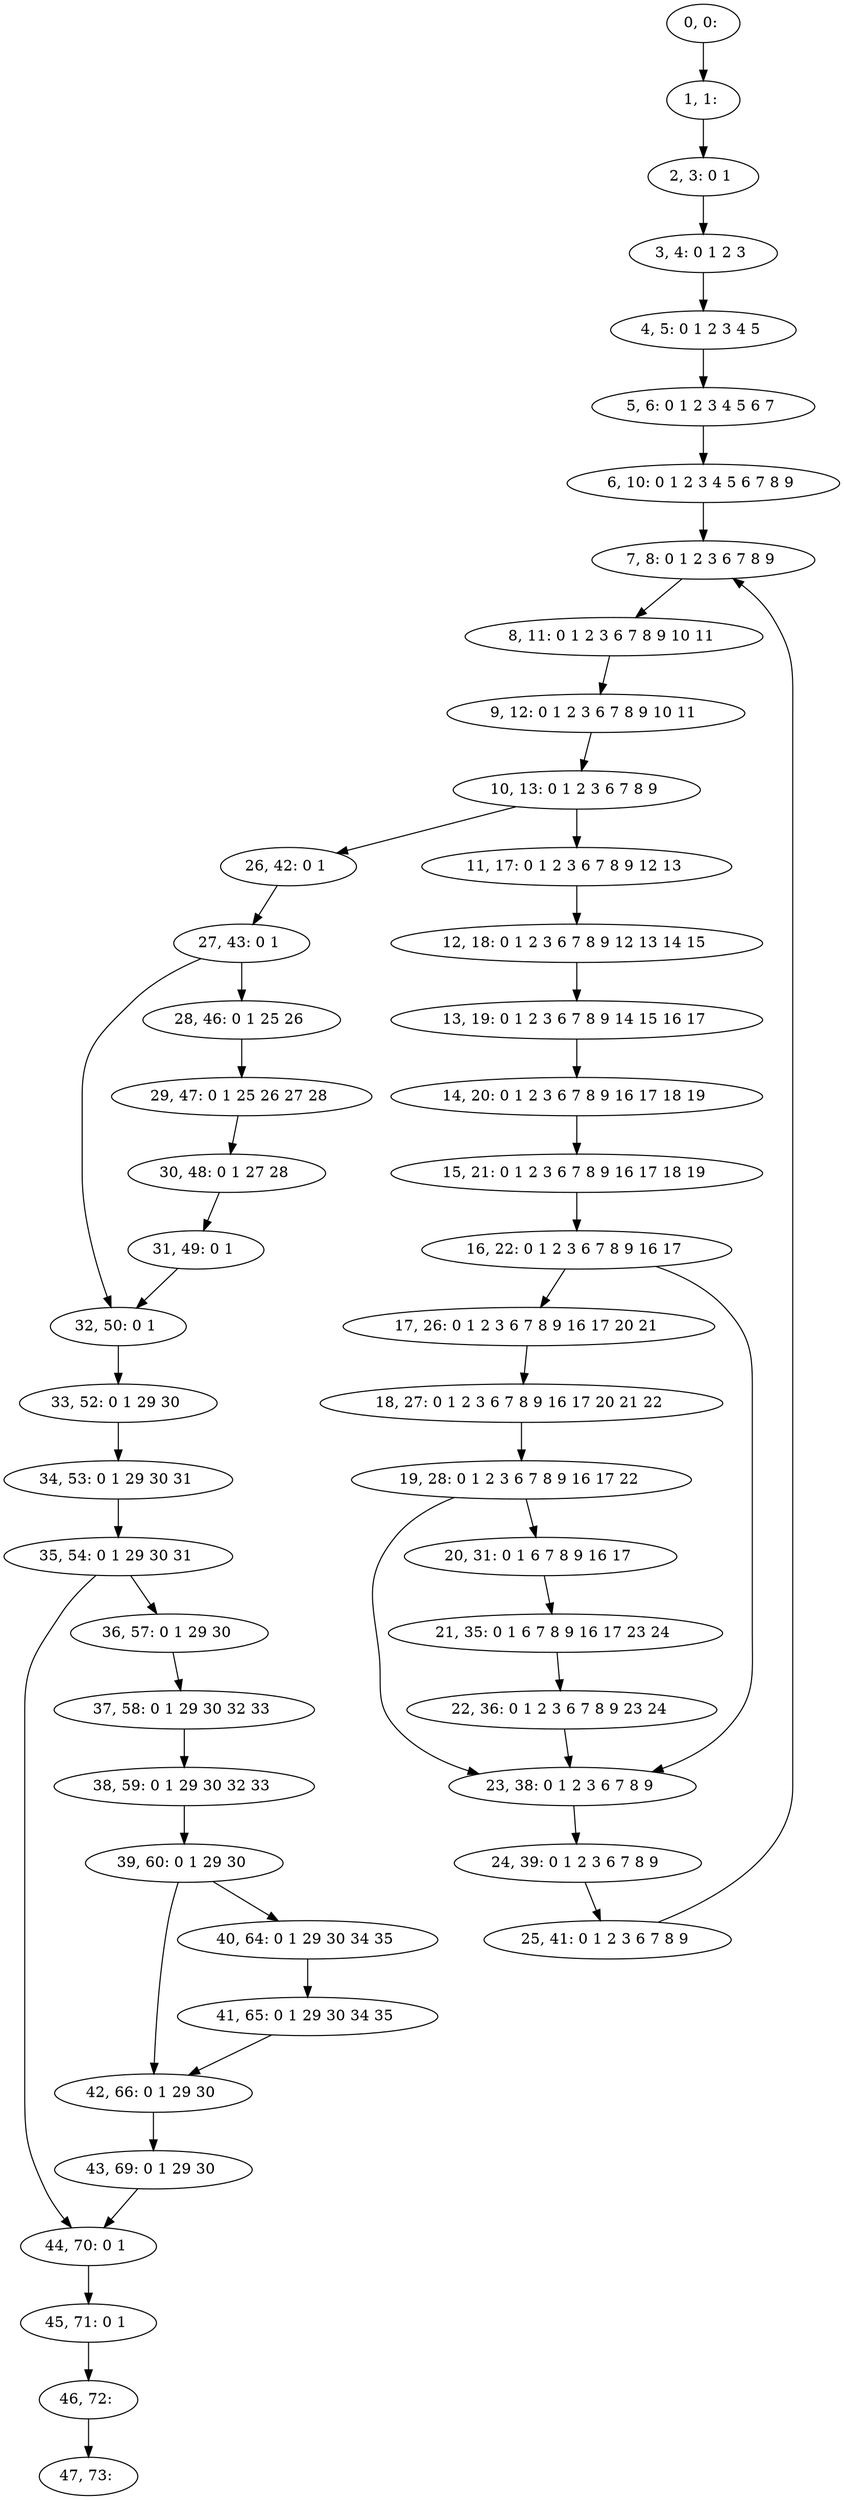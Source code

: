 digraph G {
0[label="0, 0: "];
1[label="1, 1: "];
2[label="2, 3: 0 1 "];
3[label="3, 4: 0 1 2 3 "];
4[label="4, 5: 0 1 2 3 4 5 "];
5[label="5, 6: 0 1 2 3 4 5 6 7 "];
6[label="6, 10: 0 1 2 3 4 5 6 7 8 9 "];
7[label="7, 8: 0 1 2 3 6 7 8 9 "];
8[label="8, 11: 0 1 2 3 6 7 8 9 10 11 "];
9[label="9, 12: 0 1 2 3 6 7 8 9 10 11 "];
10[label="10, 13: 0 1 2 3 6 7 8 9 "];
11[label="11, 17: 0 1 2 3 6 7 8 9 12 13 "];
12[label="12, 18: 0 1 2 3 6 7 8 9 12 13 14 15 "];
13[label="13, 19: 0 1 2 3 6 7 8 9 14 15 16 17 "];
14[label="14, 20: 0 1 2 3 6 7 8 9 16 17 18 19 "];
15[label="15, 21: 0 1 2 3 6 7 8 9 16 17 18 19 "];
16[label="16, 22: 0 1 2 3 6 7 8 9 16 17 "];
17[label="17, 26: 0 1 2 3 6 7 8 9 16 17 20 21 "];
18[label="18, 27: 0 1 2 3 6 7 8 9 16 17 20 21 22 "];
19[label="19, 28: 0 1 2 3 6 7 8 9 16 17 22 "];
20[label="20, 31: 0 1 6 7 8 9 16 17 "];
21[label="21, 35: 0 1 6 7 8 9 16 17 23 24 "];
22[label="22, 36: 0 1 2 3 6 7 8 9 23 24 "];
23[label="23, 38: 0 1 2 3 6 7 8 9 "];
24[label="24, 39: 0 1 2 3 6 7 8 9 "];
25[label="25, 41: 0 1 2 3 6 7 8 9 "];
26[label="26, 42: 0 1 "];
27[label="27, 43: 0 1 "];
28[label="28, 46: 0 1 25 26 "];
29[label="29, 47: 0 1 25 26 27 28 "];
30[label="30, 48: 0 1 27 28 "];
31[label="31, 49: 0 1 "];
32[label="32, 50: 0 1 "];
33[label="33, 52: 0 1 29 30 "];
34[label="34, 53: 0 1 29 30 31 "];
35[label="35, 54: 0 1 29 30 31 "];
36[label="36, 57: 0 1 29 30 "];
37[label="37, 58: 0 1 29 30 32 33 "];
38[label="38, 59: 0 1 29 30 32 33 "];
39[label="39, 60: 0 1 29 30 "];
40[label="40, 64: 0 1 29 30 34 35 "];
41[label="41, 65: 0 1 29 30 34 35 "];
42[label="42, 66: 0 1 29 30 "];
43[label="43, 69: 0 1 29 30 "];
44[label="44, 70: 0 1 "];
45[label="45, 71: 0 1 "];
46[label="46, 72: "];
47[label="47, 73: "];
0->1 ;
1->2 ;
2->3 ;
3->4 ;
4->5 ;
5->6 ;
6->7 ;
7->8 ;
8->9 ;
9->10 ;
10->11 ;
10->26 ;
11->12 ;
12->13 ;
13->14 ;
14->15 ;
15->16 ;
16->17 ;
16->23 ;
17->18 ;
18->19 ;
19->20 ;
19->23 ;
20->21 ;
21->22 ;
22->23 ;
23->24 ;
24->25 ;
25->7 ;
26->27 ;
27->28 ;
27->32 ;
28->29 ;
29->30 ;
30->31 ;
31->32 ;
32->33 ;
33->34 ;
34->35 ;
35->36 ;
35->44 ;
36->37 ;
37->38 ;
38->39 ;
39->40 ;
39->42 ;
40->41 ;
41->42 ;
42->43 ;
43->44 ;
44->45 ;
45->46 ;
46->47 ;
}
